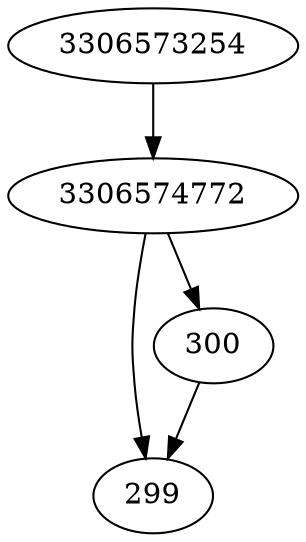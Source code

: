 strict digraph  {
3306574772;
299;
300;
3306573254;
3306574772 -> 299;
3306574772 -> 300;
300 -> 299;
3306573254 -> 3306574772;
}
